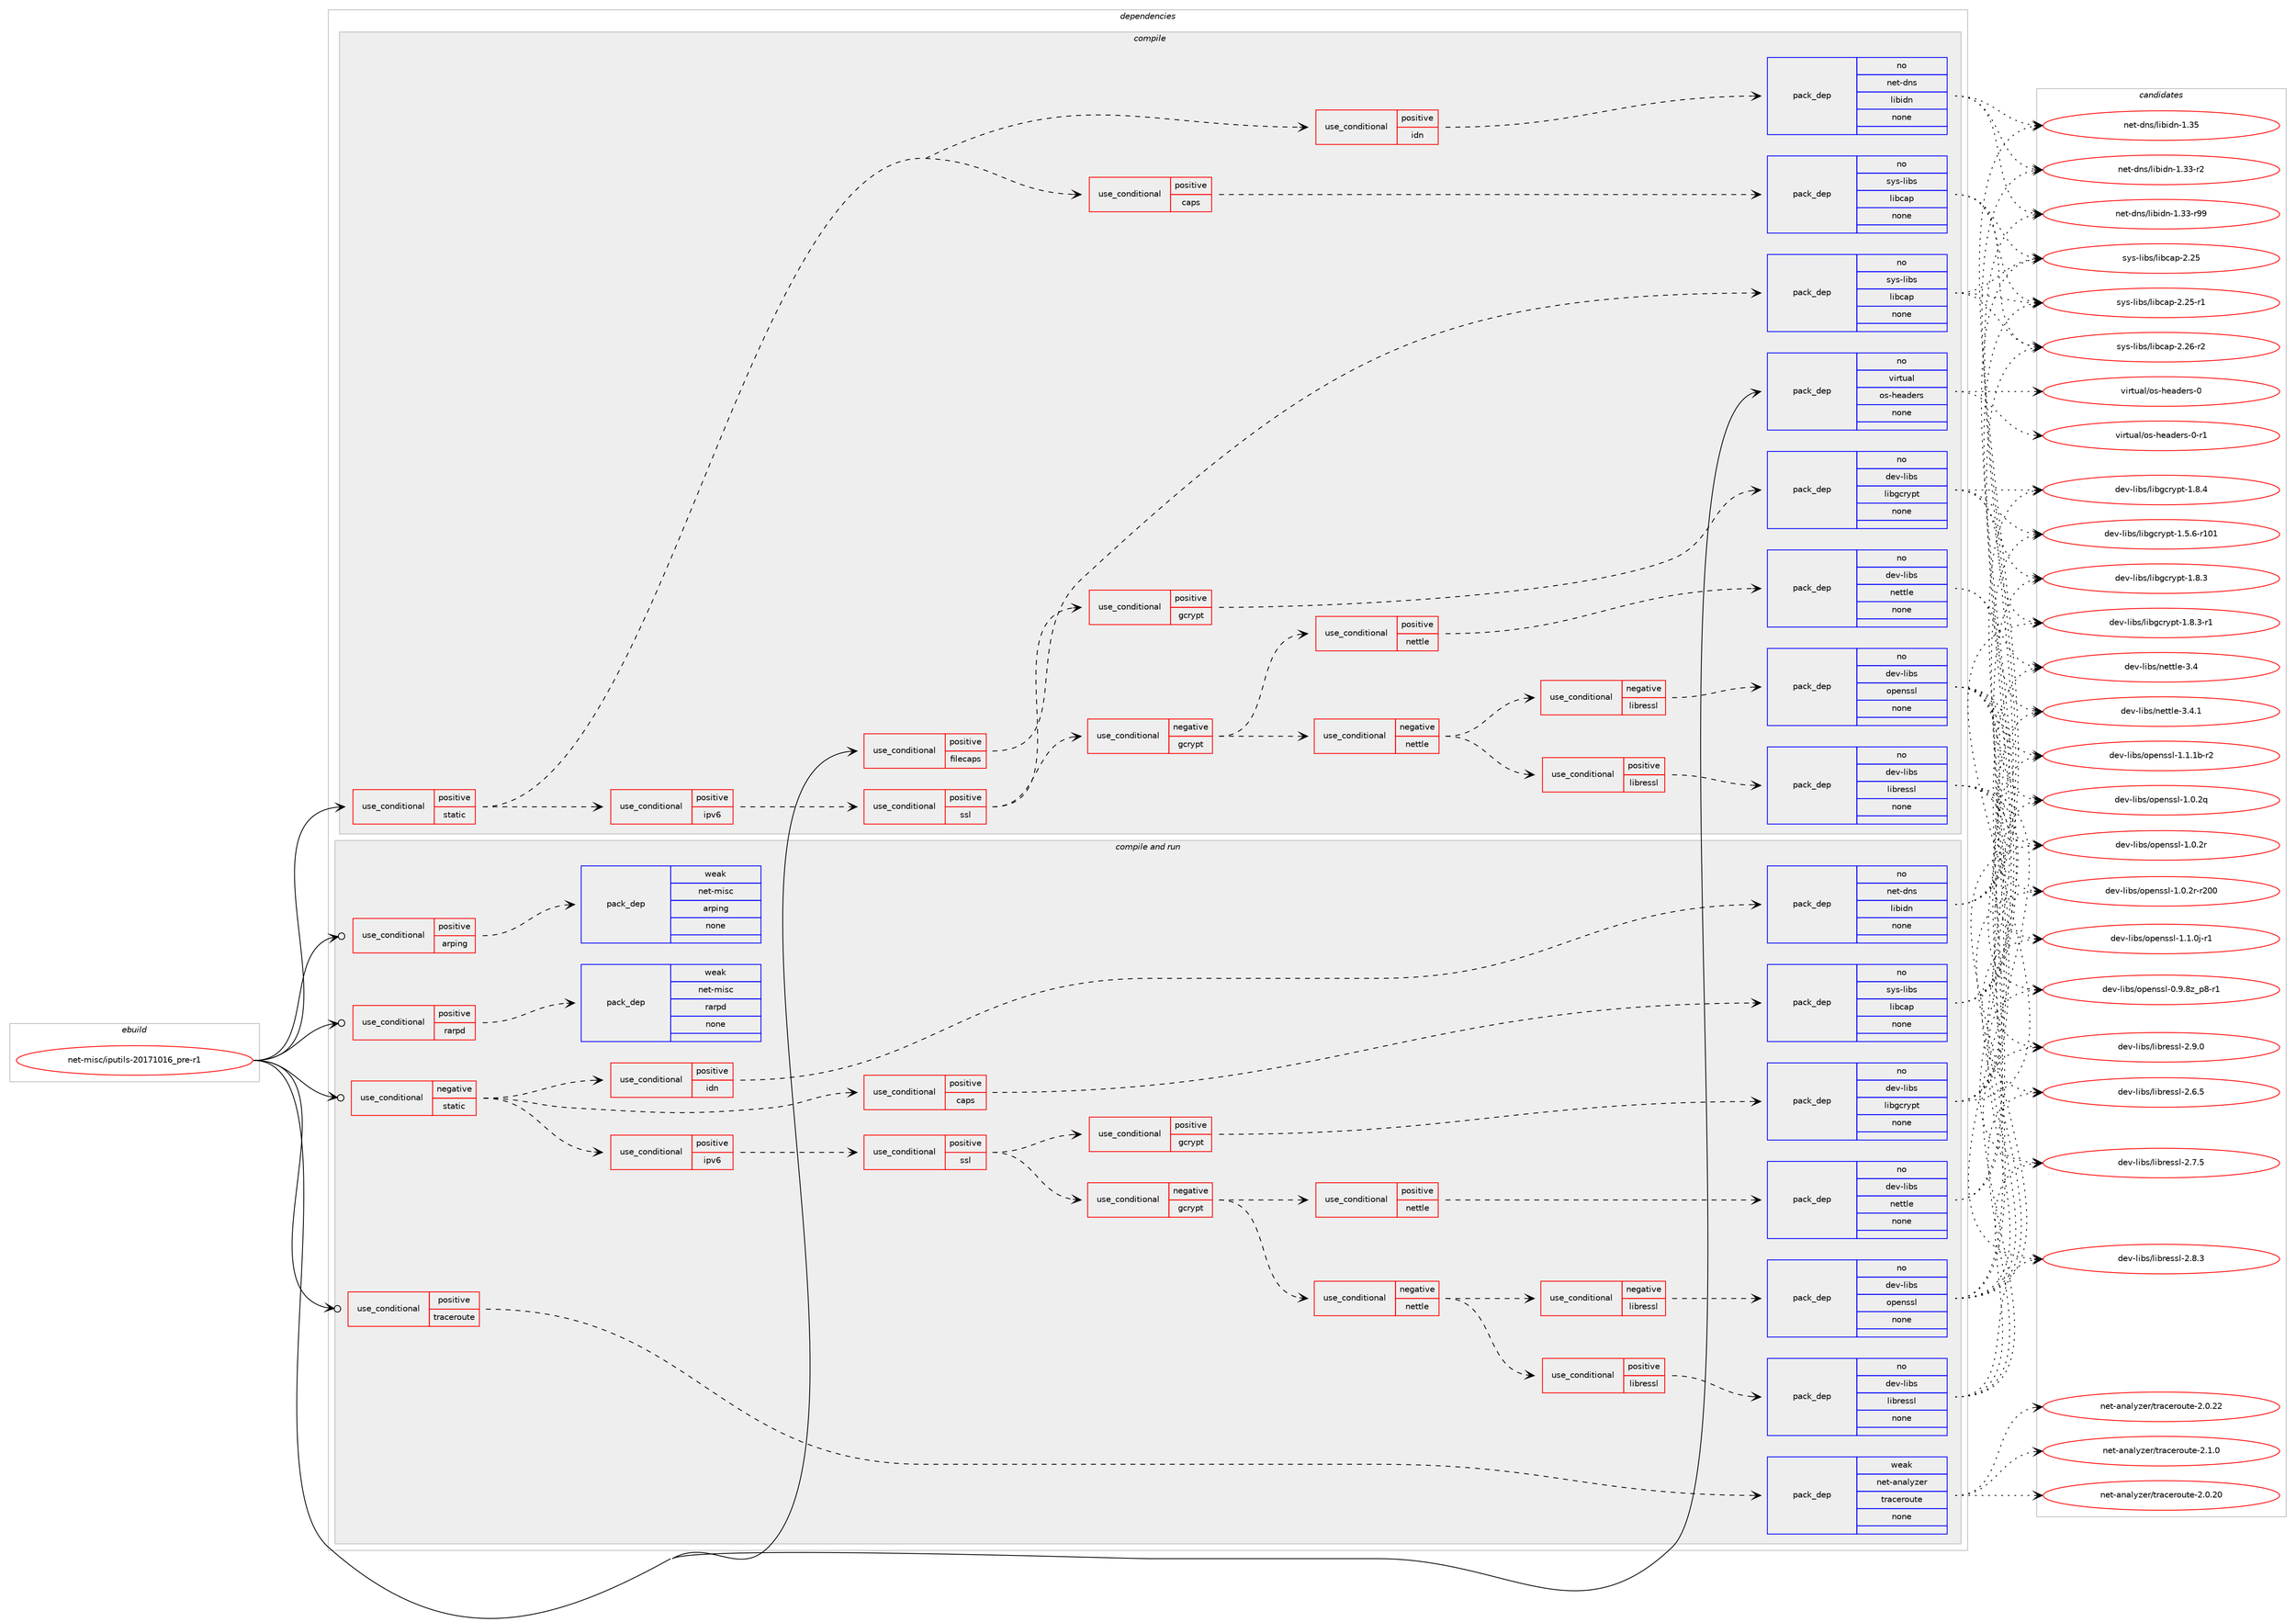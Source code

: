 digraph prolog {

# *************
# Graph options
# *************

newrank=true;
concentrate=true;
compound=true;
graph [rankdir=LR,fontname=Helvetica,fontsize=10,ranksep=1.5];#, ranksep=2.5, nodesep=0.2];
edge  [arrowhead=vee];
node  [fontname=Helvetica,fontsize=10];

# **********
# The ebuild
# **********

subgraph cluster_leftcol {
color=gray;
rank=same;
label=<<i>ebuild</i>>;
id [label="net-misc/iputils-20171016_pre-r1", color=red, width=4, href="../net-misc/iputils-20171016_pre-r1.svg"];
}

# ****************
# The dependencies
# ****************

subgraph cluster_midcol {
color=gray;
label=<<i>dependencies</i>>;
subgraph cluster_compile {
fillcolor="#eeeeee";
style=filled;
label=<<i>compile</i>>;
subgraph cond448447 {
dependency1668453 [label=<<TABLE BORDER="0" CELLBORDER="1" CELLSPACING="0" CELLPADDING="4"><TR><TD ROWSPAN="3" CELLPADDING="10">use_conditional</TD></TR><TR><TD>positive</TD></TR><TR><TD>filecaps</TD></TR></TABLE>>, shape=none, color=red];
subgraph pack1192884 {
dependency1668454 [label=<<TABLE BORDER="0" CELLBORDER="1" CELLSPACING="0" CELLPADDING="4" WIDTH="220"><TR><TD ROWSPAN="6" CELLPADDING="30">pack_dep</TD></TR><TR><TD WIDTH="110">no</TD></TR><TR><TD>sys-libs</TD></TR><TR><TD>libcap</TD></TR><TR><TD>none</TD></TR><TR><TD></TD></TR></TABLE>>, shape=none, color=blue];
}
dependency1668453:e -> dependency1668454:w [weight=20,style="dashed",arrowhead="vee"];
}
id:e -> dependency1668453:w [weight=20,style="solid",arrowhead="vee"];
subgraph cond448448 {
dependency1668455 [label=<<TABLE BORDER="0" CELLBORDER="1" CELLSPACING="0" CELLPADDING="4"><TR><TD ROWSPAN="3" CELLPADDING="10">use_conditional</TD></TR><TR><TD>positive</TD></TR><TR><TD>static</TD></TR></TABLE>>, shape=none, color=red];
subgraph cond448449 {
dependency1668456 [label=<<TABLE BORDER="0" CELLBORDER="1" CELLSPACING="0" CELLPADDING="4"><TR><TD ROWSPAN="3" CELLPADDING="10">use_conditional</TD></TR><TR><TD>positive</TD></TR><TR><TD>caps</TD></TR></TABLE>>, shape=none, color=red];
subgraph pack1192885 {
dependency1668457 [label=<<TABLE BORDER="0" CELLBORDER="1" CELLSPACING="0" CELLPADDING="4" WIDTH="220"><TR><TD ROWSPAN="6" CELLPADDING="30">pack_dep</TD></TR><TR><TD WIDTH="110">no</TD></TR><TR><TD>sys-libs</TD></TR><TR><TD>libcap</TD></TR><TR><TD>none</TD></TR><TR><TD></TD></TR></TABLE>>, shape=none, color=blue];
}
dependency1668456:e -> dependency1668457:w [weight=20,style="dashed",arrowhead="vee"];
}
dependency1668455:e -> dependency1668456:w [weight=20,style="dashed",arrowhead="vee"];
subgraph cond448450 {
dependency1668458 [label=<<TABLE BORDER="0" CELLBORDER="1" CELLSPACING="0" CELLPADDING="4"><TR><TD ROWSPAN="3" CELLPADDING="10">use_conditional</TD></TR><TR><TD>positive</TD></TR><TR><TD>idn</TD></TR></TABLE>>, shape=none, color=red];
subgraph pack1192886 {
dependency1668459 [label=<<TABLE BORDER="0" CELLBORDER="1" CELLSPACING="0" CELLPADDING="4" WIDTH="220"><TR><TD ROWSPAN="6" CELLPADDING="30">pack_dep</TD></TR><TR><TD WIDTH="110">no</TD></TR><TR><TD>net-dns</TD></TR><TR><TD>libidn</TD></TR><TR><TD>none</TD></TR><TR><TD></TD></TR></TABLE>>, shape=none, color=blue];
}
dependency1668458:e -> dependency1668459:w [weight=20,style="dashed",arrowhead="vee"];
}
dependency1668455:e -> dependency1668458:w [weight=20,style="dashed",arrowhead="vee"];
subgraph cond448451 {
dependency1668460 [label=<<TABLE BORDER="0" CELLBORDER="1" CELLSPACING="0" CELLPADDING="4"><TR><TD ROWSPAN="3" CELLPADDING="10">use_conditional</TD></TR><TR><TD>positive</TD></TR><TR><TD>ipv6</TD></TR></TABLE>>, shape=none, color=red];
subgraph cond448452 {
dependency1668461 [label=<<TABLE BORDER="0" CELLBORDER="1" CELLSPACING="0" CELLPADDING="4"><TR><TD ROWSPAN="3" CELLPADDING="10">use_conditional</TD></TR><TR><TD>positive</TD></TR><TR><TD>ssl</TD></TR></TABLE>>, shape=none, color=red];
subgraph cond448453 {
dependency1668462 [label=<<TABLE BORDER="0" CELLBORDER="1" CELLSPACING="0" CELLPADDING="4"><TR><TD ROWSPAN="3" CELLPADDING="10">use_conditional</TD></TR><TR><TD>positive</TD></TR><TR><TD>gcrypt</TD></TR></TABLE>>, shape=none, color=red];
subgraph pack1192887 {
dependency1668463 [label=<<TABLE BORDER="0" CELLBORDER="1" CELLSPACING="0" CELLPADDING="4" WIDTH="220"><TR><TD ROWSPAN="6" CELLPADDING="30">pack_dep</TD></TR><TR><TD WIDTH="110">no</TD></TR><TR><TD>dev-libs</TD></TR><TR><TD>libgcrypt</TD></TR><TR><TD>none</TD></TR><TR><TD></TD></TR></TABLE>>, shape=none, color=blue];
}
dependency1668462:e -> dependency1668463:w [weight=20,style="dashed",arrowhead="vee"];
}
dependency1668461:e -> dependency1668462:w [weight=20,style="dashed",arrowhead="vee"];
subgraph cond448454 {
dependency1668464 [label=<<TABLE BORDER="0" CELLBORDER="1" CELLSPACING="0" CELLPADDING="4"><TR><TD ROWSPAN="3" CELLPADDING="10">use_conditional</TD></TR><TR><TD>negative</TD></TR><TR><TD>gcrypt</TD></TR></TABLE>>, shape=none, color=red];
subgraph cond448455 {
dependency1668465 [label=<<TABLE BORDER="0" CELLBORDER="1" CELLSPACING="0" CELLPADDING="4"><TR><TD ROWSPAN="3" CELLPADDING="10">use_conditional</TD></TR><TR><TD>positive</TD></TR><TR><TD>nettle</TD></TR></TABLE>>, shape=none, color=red];
subgraph pack1192888 {
dependency1668466 [label=<<TABLE BORDER="0" CELLBORDER="1" CELLSPACING="0" CELLPADDING="4" WIDTH="220"><TR><TD ROWSPAN="6" CELLPADDING="30">pack_dep</TD></TR><TR><TD WIDTH="110">no</TD></TR><TR><TD>dev-libs</TD></TR><TR><TD>nettle</TD></TR><TR><TD>none</TD></TR><TR><TD></TD></TR></TABLE>>, shape=none, color=blue];
}
dependency1668465:e -> dependency1668466:w [weight=20,style="dashed",arrowhead="vee"];
}
dependency1668464:e -> dependency1668465:w [weight=20,style="dashed",arrowhead="vee"];
subgraph cond448456 {
dependency1668467 [label=<<TABLE BORDER="0" CELLBORDER="1" CELLSPACING="0" CELLPADDING="4"><TR><TD ROWSPAN="3" CELLPADDING="10">use_conditional</TD></TR><TR><TD>negative</TD></TR><TR><TD>nettle</TD></TR></TABLE>>, shape=none, color=red];
subgraph cond448457 {
dependency1668468 [label=<<TABLE BORDER="0" CELLBORDER="1" CELLSPACING="0" CELLPADDING="4"><TR><TD ROWSPAN="3" CELLPADDING="10">use_conditional</TD></TR><TR><TD>positive</TD></TR><TR><TD>libressl</TD></TR></TABLE>>, shape=none, color=red];
subgraph pack1192889 {
dependency1668469 [label=<<TABLE BORDER="0" CELLBORDER="1" CELLSPACING="0" CELLPADDING="4" WIDTH="220"><TR><TD ROWSPAN="6" CELLPADDING="30">pack_dep</TD></TR><TR><TD WIDTH="110">no</TD></TR><TR><TD>dev-libs</TD></TR><TR><TD>libressl</TD></TR><TR><TD>none</TD></TR><TR><TD></TD></TR></TABLE>>, shape=none, color=blue];
}
dependency1668468:e -> dependency1668469:w [weight=20,style="dashed",arrowhead="vee"];
}
dependency1668467:e -> dependency1668468:w [weight=20,style="dashed",arrowhead="vee"];
subgraph cond448458 {
dependency1668470 [label=<<TABLE BORDER="0" CELLBORDER="1" CELLSPACING="0" CELLPADDING="4"><TR><TD ROWSPAN="3" CELLPADDING="10">use_conditional</TD></TR><TR><TD>negative</TD></TR><TR><TD>libressl</TD></TR></TABLE>>, shape=none, color=red];
subgraph pack1192890 {
dependency1668471 [label=<<TABLE BORDER="0" CELLBORDER="1" CELLSPACING="0" CELLPADDING="4" WIDTH="220"><TR><TD ROWSPAN="6" CELLPADDING="30">pack_dep</TD></TR><TR><TD WIDTH="110">no</TD></TR><TR><TD>dev-libs</TD></TR><TR><TD>openssl</TD></TR><TR><TD>none</TD></TR><TR><TD></TD></TR></TABLE>>, shape=none, color=blue];
}
dependency1668470:e -> dependency1668471:w [weight=20,style="dashed",arrowhead="vee"];
}
dependency1668467:e -> dependency1668470:w [weight=20,style="dashed",arrowhead="vee"];
}
dependency1668464:e -> dependency1668467:w [weight=20,style="dashed",arrowhead="vee"];
}
dependency1668461:e -> dependency1668464:w [weight=20,style="dashed",arrowhead="vee"];
}
dependency1668460:e -> dependency1668461:w [weight=20,style="dashed",arrowhead="vee"];
}
dependency1668455:e -> dependency1668460:w [weight=20,style="dashed",arrowhead="vee"];
}
id:e -> dependency1668455:w [weight=20,style="solid",arrowhead="vee"];
subgraph pack1192891 {
dependency1668472 [label=<<TABLE BORDER="0" CELLBORDER="1" CELLSPACING="0" CELLPADDING="4" WIDTH="220"><TR><TD ROWSPAN="6" CELLPADDING="30">pack_dep</TD></TR><TR><TD WIDTH="110">no</TD></TR><TR><TD>virtual</TD></TR><TR><TD>os-headers</TD></TR><TR><TD>none</TD></TR><TR><TD></TD></TR></TABLE>>, shape=none, color=blue];
}
id:e -> dependency1668472:w [weight=20,style="solid",arrowhead="vee"];
}
subgraph cluster_compileandrun {
fillcolor="#eeeeee";
style=filled;
label=<<i>compile and run</i>>;
subgraph cond448459 {
dependency1668473 [label=<<TABLE BORDER="0" CELLBORDER="1" CELLSPACING="0" CELLPADDING="4"><TR><TD ROWSPAN="3" CELLPADDING="10">use_conditional</TD></TR><TR><TD>negative</TD></TR><TR><TD>static</TD></TR></TABLE>>, shape=none, color=red];
subgraph cond448460 {
dependency1668474 [label=<<TABLE BORDER="0" CELLBORDER="1" CELLSPACING="0" CELLPADDING="4"><TR><TD ROWSPAN="3" CELLPADDING="10">use_conditional</TD></TR><TR><TD>positive</TD></TR><TR><TD>caps</TD></TR></TABLE>>, shape=none, color=red];
subgraph pack1192892 {
dependency1668475 [label=<<TABLE BORDER="0" CELLBORDER="1" CELLSPACING="0" CELLPADDING="4" WIDTH="220"><TR><TD ROWSPAN="6" CELLPADDING="30">pack_dep</TD></TR><TR><TD WIDTH="110">no</TD></TR><TR><TD>sys-libs</TD></TR><TR><TD>libcap</TD></TR><TR><TD>none</TD></TR><TR><TD></TD></TR></TABLE>>, shape=none, color=blue];
}
dependency1668474:e -> dependency1668475:w [weight=20,style="dashed",arrowhead="vee"];
}
dependency1668473:e -> dependency1668474:w [weight=20,style="dashed",arrowhead="vee"];
subgraph cond448461 {
dependency1668476 [label=<<TABLE BORDER="0" CELLBORDER="1" CELLSPACING="0" CELLPADDING="4"><TR><TD ROWSPAN="3" CELLPADDING="10">use_conditional</TD></TR><TR><TD>positive</TD></TR><TR><TD>idn</TD></TR></TABLE>>, shape=none, color=red];
subgraph pack1192893 {
dependency1668477 [label=<<TABLE BORDER="0" CELLBORDER="1" CELLSPACING="0" CELLPADDING="4" WIDTH="220"><TR><TD ROWSPAN="6" CELLPADDING="30">pack_dep</TD></TR><TR><TD WIDTH="110">no</TD></TR><TR><TD>net-dns</TD></TR><TR><TD>libidn</TD></TR><TR><TD>none</TD></TR><TR><TD></TD></TR></TABLE>>, shape=none, color=blue];
}
dependency1668476:e -> dependency1668477:w [weight=20,style="dashed",arrowhead="vee"];
}
dependency1668473:e -> dependency1668476:w [weight=20,style="dashed",arrowhead="vee"];
subgraph cond448462 {
dependency1668478 [label=<<TABLE BORDER="0" CELLBORDER="1" CELLSPACING="0" CELLPADDING="4"><TR><TD ROWSPAN="3" CELLPADDING="10">use_conditional</TD></TR><TR><TD>positive</TD></TR><TR><TD>ipv6</TD></TR></TABLE>>, shape=none, color=red];
subgraph cond448463 {
dependency1668479 [label=<<TABLE BORDER="0" CELLBORDER="1" CELLSPACING="0" CELLPADDING="4"><TR><TD ROWSPAN="3" CELLPADDING="10">use_conditional</TD></TR><TR><TD>positive</TD></TR><TR><TD>ssl</TD></TR></TABLE>>, shape=none, color=red];
subgraph cond448464 {
dependency1668480 [label=<<TABLE BORDER="0" CELLBORDER="1" CELLSPACING="0" CELLPADDING="4"><TR><TD ROWSPAN="3" CELLPADDING="10">use_conditional</TD></TR><TR><TD>positive</TD></TR><TR><TD>gcrypt</TD></TR></TABLE>>, shape=none, color=red];
subgraph pack1192894 {
dependency1668481 [label=<<TABLE BORDER="0" CELLBORDER="1" CELLSPACING="0" CELLPADDING="4" WIDTH="220"><TR><TD ROWSPAN="6" CELLPADDING="30">pack_dep</TD></TR><TR><TD WIDTH="110">no</TD></TR><TR><TD>dev-libs</TD></TR><TR><TD>libgcrypt</TD></TR><TR><TD>none</TD></TR><TR><TD></TD></TR></TABLE>>, shape=none, color=blue];
}
dependency1668480:e -> dependency1668481:w [weight=20,style="dashed",arrowhead="vee"];
}
dependency1668479:e -> dependency1668480:w [weight=20,style="dashed",arrowhead="vee"];
subgraph cond448465 {
dependency1668482 [label=<<TABLE BORDER="0" CELLBORDER="1" CELLSPACING="0" CELLPADDING="4"><TR><TD ROWSPAN="3" CELLPADDING="10">use_conditional</TD></TR><TR><TD>negative</TD></TR><TR><TD>gcrypt</TD></TR></TABLE>>, shape=none, color=red];
subgraph cond448466 {
dependency1668483 [label=<<TABLE BORDER="0" CELLBORDER="1" CELLSPACING="0" CELLPADDING="4"><TR><TD ROWSPAN="3" CELLPADDING="10">use_conditional</TD></TR><TR><TD>positive</TD></TR><TR><TD>nettle</TD></TR></TABLE>>, shape=none, color=red];
subgraph pack1192895 {
dependency1668484 [label=<<TABLE BORDER="0" CELLBORDER="1" CELLSPACING="0" CELLPADDING="4" WIDTH="220"><TR><TD ROWSPAN="6" CELLPADDING="30">pack_dep</TD></TR><TR><TD WIDTH="110">no</TD></TR><TR><TD>dev-libs</TD></TR><TR><TD>nettle</TD></TR><TR><TD>none</TD></TR><TR><TD></TD></TR></TABLE>>, shape=none, color=blue];
}
dependency1668483:e -> dependency1668484:w [weight=20,style="dashed",arrowhead="vee"];
}
dependency1668482:e -> dependency1668483:w [weight=20,style="dashed",arrowhead="vee"];
subgraph cond448467 {
dependency1668485 [label=<<TABLE BORDER="0" CELLBORDER="1" CELLSPACING="0" CELLPADDING="4"><TR><TD ROWSPAN="3" CELLPADDING="10">use_conditional</TD></TR><TR><TD>negative</TD></TR><TR><TD>nettle</TD></TR></TABLE>>, shape=none, color=red];
subgraph cond448468 {
dependency1668486 [label=<<TABLE BORDER="0" CELLBORDER="1" CELLSPACING="0" CELLPADDING="4"><TR><TD ROWSPAN="3" CELLPADDING="10">use_conditional</TD></TR><TR><TD>positive</TD></TR><TR><TD>libressl</TD></TR></TABLE>>, shape=none, color=red];
subgraph pack1192896 {
dependency1668487 [label=<<TABLE BORDER="0" CELLBORDER="1" CELLSPACING="0" CELLPADDING="4" WIDTH="220"><TR><TD ROWSPAN="6" CELLPADDING="30">pack_dep</TD></TR><TR><TD WIDTH="110">no</TD></TR><TR><TD>dev-libs</TD></TR><TR><TD>libressl</TD></TR><TR><TD>none</TD></TR><TR><TD></TD></TR></TABLE>>, shape=none, color=blue];
}
dependency1668486:e -> dependency1668487:w [weight=20,style="dashed",arrowhead="vee"];
}
dependency1668485:e -> dependency1668486:w [weight=20,style="dashed",arrowhead="vee"];
subgraph cond448469 {
dependency1668488 [label=<<TABLE BORDER="0" CELLBORDER="1" CELLSPACING="0" CELLPADDING="4"><TR><TD ROWSPAN="3" CELLPADDING="10">use_conditional</TD></TR><TR><TD>negative</TD></TR><TR><TD>libressl</TD></TR></TABLE>>, shape=none, color=red];
subgraph pack1192897 {
dependency1668489 [label=<<TABLE BORDER="0" CELLBORDER="1" CELLSPACING="0" CELLPADDING="4" WIDTH="220"><TR><TD ROWSPAN="6" CELLPADDING="30">pack_dep</TD></TR><TR><TD WIDTH="110">no</TD></TR><TR><TD>dev-libs</TD></TR><TR><TD>openssl</TD></TR><TR><TD>none</TD></TR><TR><TD></TD></TR></TABLE>>, shape=none, color=blue];
}
dependency1668488:e -> dependency1668489:w [weight=20,style="dashed",arrowhead="vee"];
}
dependency1668485:e -> dependency1668488:w [weight=20,style="dashed",arrowhead="vee"];
}
dependency1668482:e -> dependency1668485:w [weight=20,style="dashed",arrowhead="vee"];
}
dependency1668479:e -> dependency1668482:w [weight=20,style="dashed",arrowhead="vee"];
}
dependency1668478:e -> dependency1668479:w [weight=20,style="dashed",arrowhead="vee"];
}
dependency1668473:e -> dependency1668478:w [weight=20,style="dashed",arrowhead="vee"];
}
id:e -> dependency1668473:w [weight=20,style="solid",arrowhead="odotvee"];
subgraph cond448470 {
dependency1668490 [label=<<TABLE BORDER="0" CELLBORDER="1" CELLSPACING="0" CELLPADDING="4"><TR><TD ROWSPAN="3" CELLPADDING="10">use_conditional</TD></TR><TR><TD>positive</TD></TR><TR><TD>arping</TD></TR></TABLE>>, shape=none, color=red];
subgraph pack1192898 {
dependency1668491 [label=<<TABLE BORDER="0" CELLBORDER="1" CELLSPACING="0" CELLPADDING="4" WIDTH="220"><TR><TD ROWSPAN="6" CELLPADDING="30">pack_dep</TD></TR><TR><TD WIDTH="110">weak</TD></TR><TR><TD>net-misc</TD></TR><TR><TD>arping</TD></TR><TR><TD>none</TD></TR><TR><TD></TD></TR></TABLE>>, shape=none, color=blue];
}
dependency1668490:e -> dependency1668491:w [weight=20,style="dashed",arrowhead="vee"];
}
id:e -> dependency1668490:w [weight=20,style="solid",arrowhead="odotvee"];
subgraph cond448471 {
dependency1668492 [label=<<TABLE BORDER="0" CELLBORDER="1" CELLSPACING="0" CELLPADDING="4"><TR><TD ROWSPAN="3" CELLPADDING="10">use_conditional</TD></TR><TR><TD>positive</TD></TR><TR><TD>rarpd</TD></TR></TABLE>>, shape=none, color=red];
subgraph pack1192899 {
dependency1668493 [label=<<TABLE BORDER="0" CELLBORDER="1" CELLSPACING="0" CELLPADDING="4" WIDTH="220"><TR><TD ROWSPAN="6" CELLPADDING="30">pack_dep</TD></TR><TR><TD WIDTH="110">weak</TD></TR><TR><TD>net-misc</TD></TR><TR><TD>rarpd</TD></TR><TR><TD>none</TD></TR><TR><TD></TD></TR></TABLE>>, shape=none, color=blue];
}
dependency1668492:e -> dependency1668493:w [weight=20,style="dashed",arrowhead="vee"];
}
id:e -> dependency1668492:w [weight=20,style="solid",arrowhead="odotvee"];
subgraph cond448472 {
dependency1668494 [label=<<TABLE BORDER="0" CELLBORDER="1" CELLSPACING="0" CELLPADDING="4"><TR><TD ROWSPAN="3" CELLPADDING="10">use_conditional</TD></TR><TR><TD>positive</TD></TR><TR><TD>traceroute</TD></TR></TABLE>>, shape=none, color=red];
subgraph pack1192900 {
dependency1668495 [label=<<TABLE BORDER="0" CELLBORDER="1" CELLSPACING="0" CELLPADDING="4" WIDTH="220"><TR><TD ROWSPAN="6" CELLPADDING="30">pack_dep</TD></TR><TR><TD WIDTH="110">weak</TD></TR><TR><TD>net-analyzer</TD></TR><TR><TD>traceroute</TD></TR><TR><TD>none</TD></TR><TR><TD></TD></TR></TABLE>>, shape=none, color=blue];
}
dependency1668494:e -> dependency1668495:w [weight=20,style="dashed",arrowhead="vee"];
}
id:e -> dependency1668494:w [weight=20,style="solid",arrowhead="odotvee"];
}
subgraph cluster_run {
fillcolor="#eeeeee";
style=filled;
label=<<i>run</i>>;
}
}

# **************
# The candidates
# **************

subgraph cluster_choices {
rank=same;
color=gray;
label=<<i>candidates</i>>;

subgraph choice1192884 {
color=black;
nodesep=1;
choice1151211154510810598115471081059899971124550465053 [label="sys-libs/libcap-2.25", color=red, width=4,href="../sys-libs/libcap-2.25.svg"];
choice11512111545108105981154710810598999711245504650534511449 [label="sys-libs/libcap-2.25-r1", color=red, width=4,href="../sys-libs/libcap-2.25-r1.svg"];
choice11512111545108105981154710810598999711245504650544511450 [label="sys-libs/libcap-2.26-r2", color=red, width=4,href="../sys-libs/libcap-2.26-r2.svg"];
dependency1668454:e -> choice1151211154510810598115471081059899971124550465053:w [style=dotted,weight="100"];
dependency1668454:e -> choice11512111545108105981154710810598999711245504650534511449:w [style=dotted,weight="100"];
dependency1668454:e -> choice11512111545108105981154710810598999711245504650544511450:w [style=dotted,weight="100"];
}
subgraph choice1192885 {
color=black;
nodesep=1;
choice1151211154510810598115471081059899971124550465053 [label="sys-libs/libcap-2.25", color=red, width=4,href="../sys-libs/libcap-2.25.svg"];
choice11512111545108105981154710810598999711245504650534511449 [label="sys-libs/libcap-2.25-r1", color=red, width=4,href="../sys-libs/libcap-2.25-r1.svg"];
choice11512111545108105981154710810598999711245504650544511450 [label="sys-libs/libcap-2.26-r2", color=red, width=4,href="../sys-libs/libcap-2.26-r2.svg"];
dependency1668457:e -> choice1151211154510810598115471081059899971124550465053:w [style=dotted,weight="100"];
dependency1668457:e -> choice11512111545108105981154710810598999711245504650534511449:w [style=dotted,weight="100"];
dependency1668457:e -> choice11512111545108105981154710810598999711245504650544511450:w [style=dotted,weight="100"];
}
subgraph choice1192886 {
color=black;
nodesep=1;
choice11010111645100110115471081059810510011045494651514511450 [label="net-dns/libidn-1.33-r2", color=red, width=4,href="../net-dns/libidn-1.33-r2.svg"];
choice1101011164510011011547108105981051001104549465151451145757 [label="net-dns/libidn-1.33-r99", color=red, width=4,href="../net-dns/libidn-1.33-r99.svg"];
choice1101011164510011011547108105981051001104549465153 [label="net-dns/libidn-1.35", color=red, width=4,href="../net-dns/libidn-1.35.svg"];
dependency1668459:e -> choice11010111645100110115471081059810510011045494651514511450:w [style=dotted,weight="100"];
dependency1668459:e -> choice1101011164510011011547108105981051001104549465151451145757:w [style=dotted,weight="100"];
dependency1668459:e -> choice1101011164510011011547108105981051001104549465153:w [style=dotted,weight="100"];
}
subgraph choice1192887 {
color=black;
nodesep=1;
choice100101118451081059811547108105981039911412111211645494653465445114494849 [label="dev-libs/libgcrypt-1.5.6-r101", color=red, width=4,href="../dev-libs/libgcrypt-1.5.6-r101.svg"];
choice1001011184510810598115471081059810399114121112116454946564651 [label="dev-libs/libgcrypt-1.8.3", color=red, width=4,href="../dev-libs/libgcrypt-1.8.3.svg"];
choice10010111845108105981154710810598103991141211121164549465646514511449 [label="dev-libs/libgcrypt-1.8.3-r1", color=red, width=4,href="../dev-libs/libgcrypt-1.8.3-r1.svg"];
choice1001011184510810598115471081059810399114121112116454946564652 [label="dev-libs/libgcrypt-1.8.4", color=red, width=4,href="../dev-libs/libgcrypt-1.8.4.svg"];
dependency1668463:e -> choice100101118451081059811547108105981039911412111211645494653465445114494849:w [style=dotted,weight="100"];
dependency1668463:e -> choice1001011184510810598115471081059810399114121112116454946564651:w [style=dotted,weight="100"];
dependency1668463:e -> choice10010111845108105981154710810598103991141211121164549465646514511449:w [style=dotted,weight="100"];
dependency1668463:e -> choice1001011184510810598115471081059810399114121112116454946564652:w [style=dotted,weight="100"];
}
subgraph choice1192888 {
color=black;
nodesep=1;
choice10010111845108105981154711010111611610810145514652 [label="dev-libs/nettle-3.4", color=red, width=4,href="../dev-libs/nettle-3.4.svg"];
choice100101118451081059811547110101116116108101455146524649 [label="dev-libs/nettle-3.4.1", color=red, width=4,href="../dev-libs/nettle-3.4.1.svg"];
dependency1668466:e -> choice10010111845108105981154711010111611610810145514652:w [style=dotted,weight="100"];
dependency1668466:e -> choice100101118451081059811547110101116116108101455146524649:w [style=dotted,weight="100"];
}
subgraph choice1192889 {
color=black;
nodesep=1;
choice10010111845108105981154710810598114101115115108455046544653 [label="dev-libs/libressl-2.6.5", color=red, width=4,href="../dev-libs/libressl-2.6.5.svg"];
choice10010111845108105981154710810598114101115115108455046554653 [label="dev-libs/libressl-2.7.5", color=red, width=4,href="../dev-libs/libressl-2.7.5.svg"];
choice10010111845108105981154710810598114101115115108455046564651 [label="dev-libs/libressl-2.8.3", color=red, width=4,href="../dev-libs/libressl-2.8.3.svg"];
choice10010111845108105981154710810598114101115115108455046574648 [label="dev-libs/libressl-2.9.0", color=red, width=4,href="../dev-libs/libressl-2.9.0.svg"];
dependency1668469:e -> choice10010111845108105981154710810598114101115115108455046544653:w [style=dotted,weight="100"];
dependency1668469:e -> choice10010111845108105981154710810598114101115115108455046554653:w [style=dotted,weight="100"];
dependency1668469:e -> choice10010111845108105981154710810598114101115115108455046564651:w [style=dotted,weight="100"];
dependency1668469:e -> choice10010111845108105981154710810598114101115115108455046574648:w [style=dotted,weight="100"];
}
subgraph choice1192890 {
color=black;
nodesep=1;
choice10010111845108105981154711111210111011511510845484657465612295112564511449 [label="dev-libs/openssl-0.9.8z_p8-r1", color=red, width=4,href="../dev-libs/openssl-0.9.8z_p8-r1.svg"];
choice100101118451081059811547111112101110115115108454946484650113 [label="dev-libs/openssl-1.0.2q", color=red, width=4,href="../dev-libs/openssl-1.0.2q.svg"];
choice100101118451081059811547111112101110115115108454946484650114 [label="dev-libs/openssl-1.0.2r", color=red, width=4,href="../dev-libs/openssl-1.0.2r.svg"];
choice10010111845108105981154711111210111011511510845494648465011445114504848 [label="dev-libs/openssl-1.0.2r-r200", color=red, width=4,href="../dev-libs/openssl-1.0.2r-r200.svg"];
choice1001011184510810598115471111121011101151151084549464946481064511449 [label="dev-libs/openssl-1.1.0j-r1", color=red, width=4,href="../dev-libs/openssl-1.1.0j-r1.svg"];
choice100101118451081059811547111112101110115115108454946494649984511450 [label="dev-libs/openssl-1.1.1b-r2", color=red, width=4,href="../dev-libs/openssl-1.1.1b-r2.svg"];
dependency1668471:e -> choice10010111845108105981154711111210111011511510845484657465612295112564511449:w [style=dotted,weight="100"];
dependency1668471:e -> choice100101118451081059811547111112101110115115108454946484650113:w [style=dotted,weight="100"];
dependency1668471:e -> choice100101118451081059811547111112101110115115108454946484650114:w [style=dotted,weight="100"];
dependency1668471:e -> choice10010111845108105981154711111210111011511510845494648465011445114504848:w [style=dotted,weight="100"];
dependency1668471:e -> choice1001011184510810598115471111121011101151151084549464946481064511449:w [style=dotted,weight="100"];
dependency1668471:e -> choice100101118451081059811547111112101110115115108454946494649984511450:w [style=dotted,weight="100"];
}
subgraph choice1192891 {
color=black;
nodesep=1;
choice118105114116117971084711111545104101971001011141154548 [label="virtual/os-headers-0", color=red, width=4,href="../virtual/os-headers-0.svg"];
choice1181051141161179710847111115451041019710010111411545484511449 [label="virtual/os-headers-0-r1", color=red, width=4,href="../virtual/os-headers-0-r1.svg"];
dependency1668472:e -> choice118105114116117971084711111545104101971001011141154548:w [style=dotted,weight="100"];
dependency1668472:e -> choice1181051141161179710847111115451041019710010111411545484511449:w [style=dotted,weight="100"];
}
subgraph choice1192892 {
color=black;
nodesep=1;
choice1151211154510810598115471081059899971124550465053 [label="sys-libs/libcap-2.25", color=red, width=4,href="../sys-libs/libcap-2.25.svg"];
choice11512111545108105981154710810598999711245504650534511449 [label="sys-libs/libcap-2.25-r1", color=red, width=4,href="../sys-libs/libcap-2.25-r1.svg"];
choice11512111545108105981154710810598999711245504650544511450 [label="sys-libs/libcap-2.26-r2", color=red, width=4,href="../sys-libs/libcap-2.26-r2.svg"];
dependency1668475:e -> choice1151211154510810598115471081059899971124550465053:w [style=dotted,weight="100"];
dependency1668475:e -> choice11512111545108105981154710810598999711245504650534511449:w [style=dotted,weight="100"];
dependency1668475:e -> choice11512111545108105981154710810598999711245504650544511450:w [style=dotted,weight="100"];
}
subgraph choice1192893 {
color=black;
nodesep=1;
choice11010111645100110115471081059810510011045494651514511450 [label="net-dns/libidn-1.33-r2", color=red, width=4,href="../net-dns/libidn-1.33-r2.svg"];
choice1101011164510011011547108105981051001104549465151451145757 [label="net-dns/libidn-1.33-r99", color=red, width=4,href="../net-dns/libidn-1.33-r99.svg"];
choice1101011164510011011547108105981051001104549465153 [label="net-dns/libidn-1.35", color=red, width=4,href="../net-dns/libidn-1.35.svg"];
dependency1668477:e -> choice11010111645100110115471081059810510011045494651514511450:w [style=dotted,weight="100"];
dependency1668477:e -> choice1101011164510011011547108105981051001104549465151451145757:w [style=dotted,weight="100"];
dependency1668477:e -> choice1101011164510011011547108105981051001104549465153:w [style=dotted,weight="100"];
}
subgraph choice1192894 {
color=black;
nodesep=1;
choice100101118451081059811547108105981039911412111211645494653465445114494849 [label="dev-libs/libgcrypt-1.5.6-r101", color=red, width=4,href="../dev-libs/libgcrypt-1.5.6-r101.svg"];
choice1001011184510810598115471081059810399114121112116454946564651 [label="dev-libs/libgcrypt-1.8.3", color=red, width=4,href="../dev-libs/libgcrypt-1.8.3.svg"];
choice10010111845108105981154710810598103991141211121164549465646514511449 [label="dev-libs/libgcrypt-1.8.3-r1", color=red, width=4,href="../dev-libs/libgcrypt-1.8.3-r1.svg"];
choice1001011184510810598115471081059810399114121112116454946564652 [label="dev-libs/libgcrypt-1.8.4", color=red, width=4,href="../dev-libs/libgcrypt-1.8.4.svg"];
dependency1668481:e -> choice100101118451081059811547108105981039911412111211645494653465445114494849:w [style=dotted,weight="100"];
dependency1668481:e -> choice1001011184510810598115471081059810399114121112116454946564651:w [style=dotted,weight="100"];
dependency1668481:e -> choice10010111845108105981154710810598103991141211121164549465646514511449:w [style=dotted,weight="100"];
dependency1668481:e -> choice1001011184510810598115471081059810399114121112116454946564652:w [style=dotted,weight="100"];
}
subgraph choice1192895 {
color=black;
nodesep=1;
choice10010111845108105981154711010111611610810145514652 [label="dev-libs/nettle-3.4", color=red, width=4,href="../dev-libs/nettle-3.4.svg"];
choice100101118451081059811547110101116116108101455146524649 [label="dev-libs/nettle-3.4.1", color=red, width=4,href="../dev-libs/nettle-3.4.1.svg"];
dependency1668484:e -> choice10010111845108105981154711010111611610810145514652:w [style=dotted,weight="100"];
dependency1668484:e -> choice100101118451081059811547110101116116108101455146524649:w [style=dotted,weight="100"];
}
subgraph choice1192896 {
color=black;
nodesep=1;
choice10010111845108105981154710810598114101115115108455046544653 [label="dev-libs/libressl-2.6.5", color=red, width=4,href="../dev-libs/libressl-2.6.5.svg"];
choice10010111845108105981154710810598114101115115108455046554653 [label="dev-libs/libressl-2.7.5", color=red, width=4,href="../dev-libs/libressl-2.7.5.svg"];
choice10010111845108105981154710810598114101115115108455046564651 [label="dev-libs/libressl-2.8.3", color=red, width=4,href="../dev-libs/libressl-2.8.3.svg"];
choice10010111845108105981154710810598114101115115108455046574648 [label="dev-libs/libressl-2.9.0", color=red, width=4,href="../dev-libs/libressl-2.9.0.svg"];
dependency1668487:e -> choice10010111845108105981154710810598114101115115108455046544653:w [style=dotted,weight="100"];
dependency1668487:e -> choice10010111845108105981154710810598114101115115108455046554653:w [style=dotted,weight="100"];
dependency1668487:e -> choice10010111845108105981154710810598114101115115108455046564651:w [style=dotted,weight="100"];
dependency1668487:e -> choice10010111845108105981154710810598114101115115108455046574648:w [style=dotted,weight="100"];
}
subgraph choice1192897 {
color=black;
nodesep=1;
choice10010111845108105981154711111210111011511510845484657465612295112564511449 [label="dev-libs/openssl-0.9.8z_p8-r1", color=red, width=4,href="../dev-libs/openssl-0.9.8z_p8-r1.svg"];
choice100101118451081059811547111112101110115115108454946484650113 [label="dev-libs/openssl-1.0.2q", color=red, width=4,href="../dev-libs/openssl-1.0.2q.svg"];
choice100101118451081059811547111112101110115115108454946484650114 [label="dev-libs/openssl-1.0.2r", color=red, width=4,href="../dev-libs/openssl-1.0.2r.svg"];
choice10010111845108105981154711111210111011511510845494648465011445114504848 [label="dev-libs/openssl-1.0.2r-r200", color=red, width=4,href="../dev-libs/openssl-1.0.2r-r200.svg"];
choice1001011184510810598115471111121011101151151084549464946481064511449 [label="dev-libs/openssl-1.1.0j-r1", color=red, width=4,href="../dev-libs/openssl-1.1.0j-r1.svg"];
choice100101118451081059811547111112101110115115108454946494649984511450 [label="dev-libs/openssl-1.1.1b-r2", color=red, width=4,href="../dev-libs/openssl-1.1.1b-r2.svg"];
dependency1668489:e -> choice10010111845108105981154711111210111011511510845484657465612295112564511449:w [style=dotted,weight="100"];
dependency1668489:e -> choice100101118451081059811547111112101110115115108454946484650113:w [style=dotted,weight="100"];
dependency1668489:e -> choice100101118451081059811547111112101110115115108454946484650114:w [style=dotted,weight="100"];
dependency1668489:e -> choice10010111845108105981154711111210111011511510845494648465011445114504848:w [style=dotted,weight="100"];
dependency1668489:e -> choice1001011184510810598115471111121011101151151084549464946481064511449:w [style=dotted,weight="100"];
dependency1668489:e -> choice100101118451081059811547111112101110115115108454946494649984511450:w [style=dotted,weight="100"];
}
subgraph choice1192898 {
color=black;
nodesep=1;
}
subgraph choice1192899 {
color=black;
nodesep=1;
}
subgraph choice1192900 {
color=black;
nodesep=1;
choice11010111645971109710812112210111447116114979910111411111711610145504648465048 [label="net-analyzer/traceroute-2.0.20", color=red, width=4,href="../net-analyzer/traceroute-2.0.20.svg"];
choice11010111645971109710812112210111447116114979910111411111711610145504648465050 [label="net-analyzer/traceroute-2.0.22", color=red, width=4,href="../net-analyzer/traceroute-2.0.22.svg"];
choice110101116459711097108121122101114471161149799101114111117116101455046494648 [label="net-analyzer/traceroute-2.1.0", color=red, width=4,href="../net-analyzer/traceroute-2.1.0.svg"];
dependency1668495:e -> choice11010111645971109710812112210111447116114979910111411111711610145504648465048:w [style=dotted,weight="100"];
dependency1668495:e -> choice11010111645971109710812112210111447116114979910111411111711610145504648465050:w [style=dotted,weight="100"];
dependency1668495:e -> choice110101116459711097108121122101114471161149799101114111117116101455046494648:w [style=dotted,weight="100"];
}
}

}
